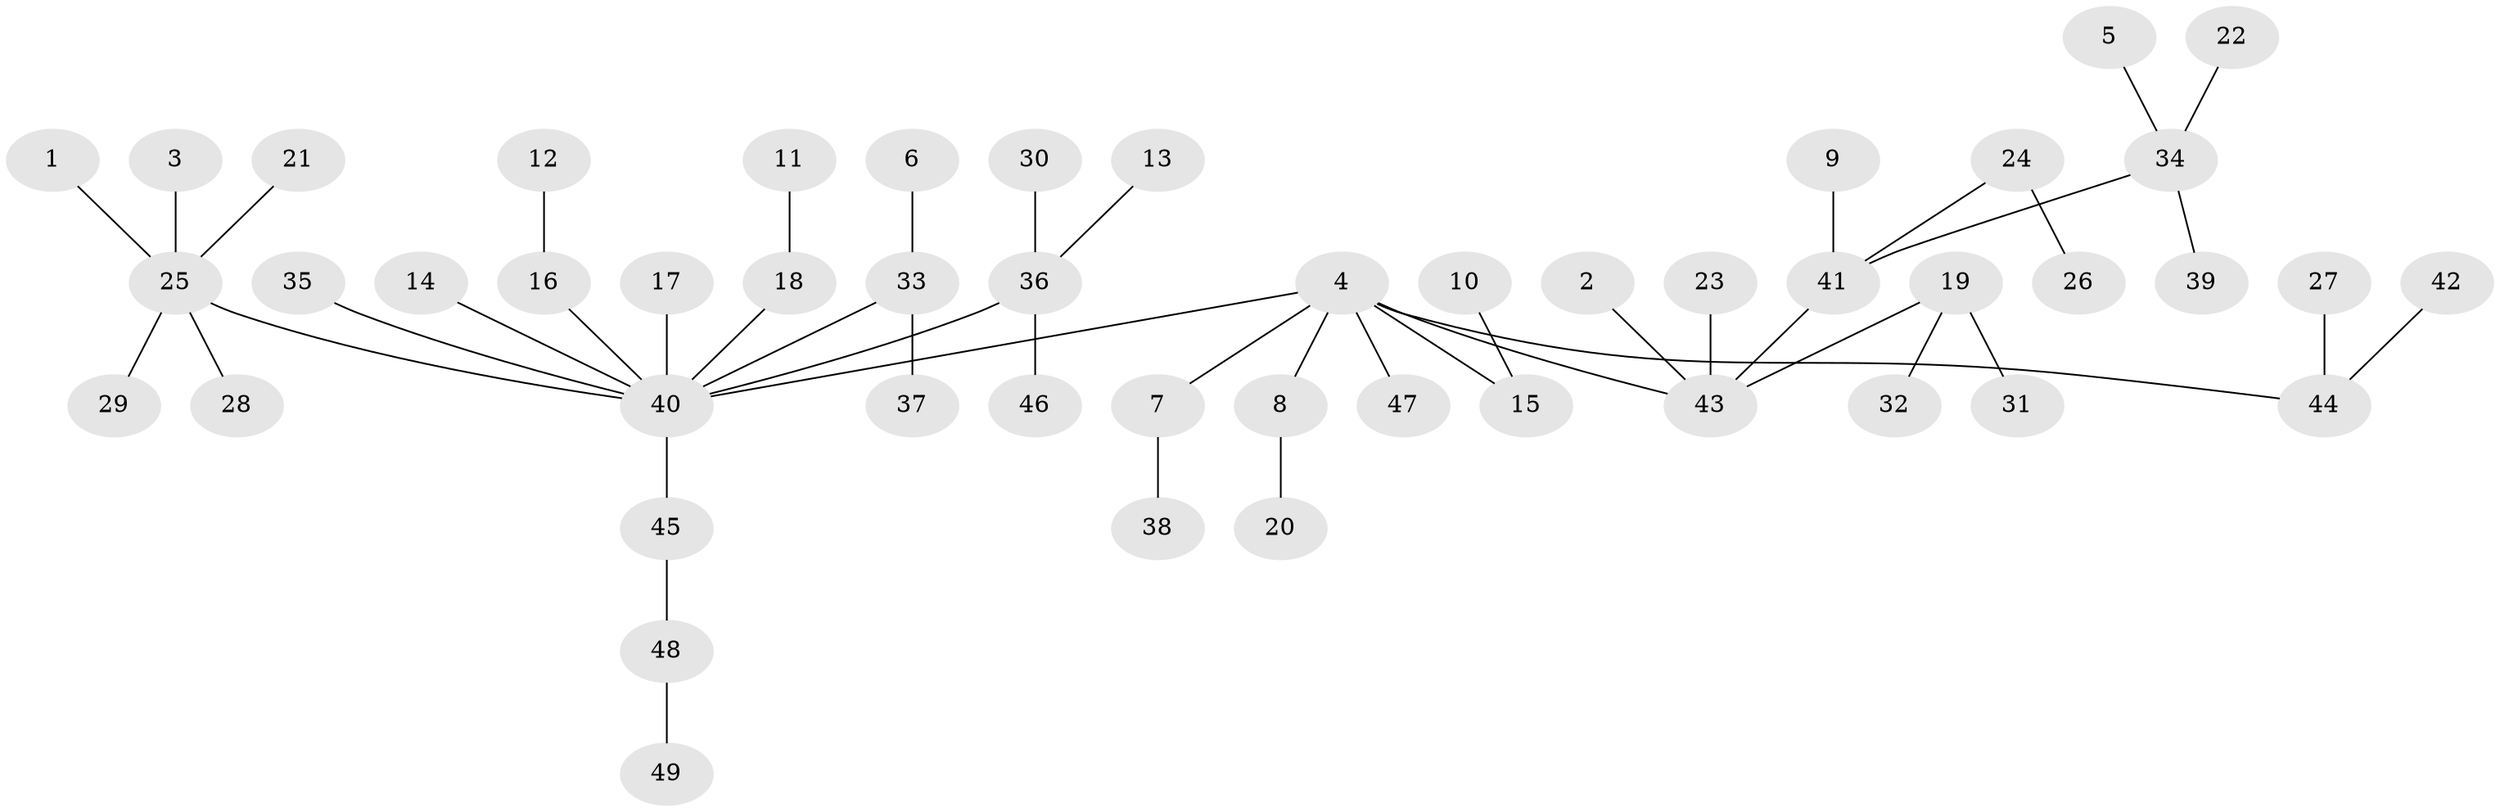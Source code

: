 // original degree distribution, {5: 0.02040816326530612, 4: 0.030612244897959183, 8: 0.01020408163265306, 3: 0.17346938775510204, 6: 0.030612244897959183, 7: 0.01020408163265306, 1: 0.5510204081632653, 2: 0.17346938775510204}
// Generated by graph-tools (version 1.1) at 2025/26/03/09/25 03:26:30]
// undirected, 49 vertices, 48 edges
graph export_dot {
graph [start="1"]
  node [color=gray90,style=filled];
  1;
  2;
  3;
  4;
  5;
  6;
  7;
  8;
  9;
  10;
  11;
  12;
  13;
  14;
  15;
  16;
  17;
  18;
  19;
  20;
  21;
  22;
  23;
  24;
  25;
  26;
  27;
  28;
  29;
  30;
  31;
  32;
  33;
  34;
  35;
  36;
  37;
  38;
  39;
  40;
  41;
  42;
  43;
  44;
  45;
  46;
  47;
  48;
  49;
  1 -- 25 [weight=1.0];
  2 -- 43 [weight=1.0];
  3 -- 25 [weight=1.0];
  4 -- 7 [weight=1.0];
  4 -- 8 [weight=1.0];
  4 -- 15 [weight=1.0];
  4 -- 40 [weight=1.0];
  4 -- 43 [weight=1.0];
  4 -- 44 [weight=1.0];
  4 -- 47 [weight=1.0];
  5 -- 34 [weight=1.0];
  6 -- 33 [weight=1.0];
  7 -- 38 [weight=1.0];
  8 -- 20 [weight=1.0];
  9 -- 41 [weight=1.0];
  10 -- 15 [weight=1.0];
  11 -- 18 [weight=1.0];
  12 -- 16 [weight=1.0];
  13 -- 36 [weight=1.0];
  14 -- 40 [weight=1.0];
  16 -- 40 [weight=1.0];
  17 -- 40 [weight=1.0];
  18 -- 40 [weight=1.0];
  19 -- 31 [weight=1.0];
  19 -- 32 [weight=1.0];
  19 -- 43 [weight=1.0];
  21 -- 25 [weight=1.0];
  22 -- 34 [weight=1.0];
  23 -- 43 [weight=1.0];
  24 -- 26 [weight=1.0];
  24 -- 41 [weight=1.0];
  25 -- 28 [weight=1.0];
  25 -- 29 [weight=1.0];
  25 -- 40 [weight=1.0];
  27 -- 44 [weight=1.0];
  30 -- 36 [weight=1.0];
  33 -- 37 [weight=1.0];
  33 -- 40 [weight=1.0];
  34 -- 39 [weight=1.0];
  34 -- 41 [weight=1.0];
  35 -- 40 [weight=1.0];
  36 -- 40 [weight=1.0];
  36 -- 46 [weight=1.0];
  40 -- 45 [weight=1.0];
  41 -- 43 [weight=1.0];
  42 -- 44 [weight=1.0];
  45 -- 48 [weight=1.0];
  48 -- 49 [weight=1.0];
}
